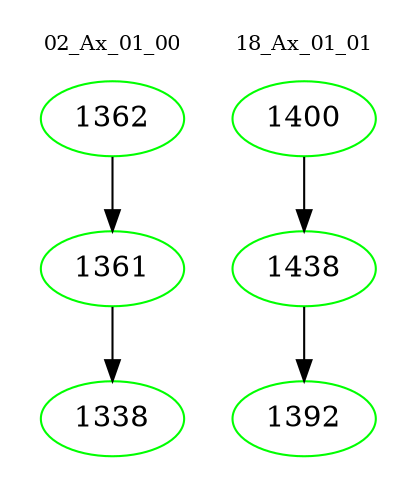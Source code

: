 digraph{
subgraph cluster_0 {
color = white
label = "02_Ax_01_00";
fontsize=10;
T0_1362 [label="1362", color="green"]
T0_1362 -> T0_1361 [color="black"]
T0_1361 [label="1361", color="green"]
T0_1361 -> T0_1338 [color="black"]
T0_1338 [label="1338", color="green"]
}
subgraph cluster_1 {
color = white
label = "18_Ax_01_01";
fontsize=10;
T1_1400 [label="1400", color="green"]
T1_1400 -> T1_1438 [color="black"]
T1_1438 [label="1438", color="green"]
T1_1438 -> T1_1392 [color="black"]
T1_1392 [label="1392", color="green"]
}
}
